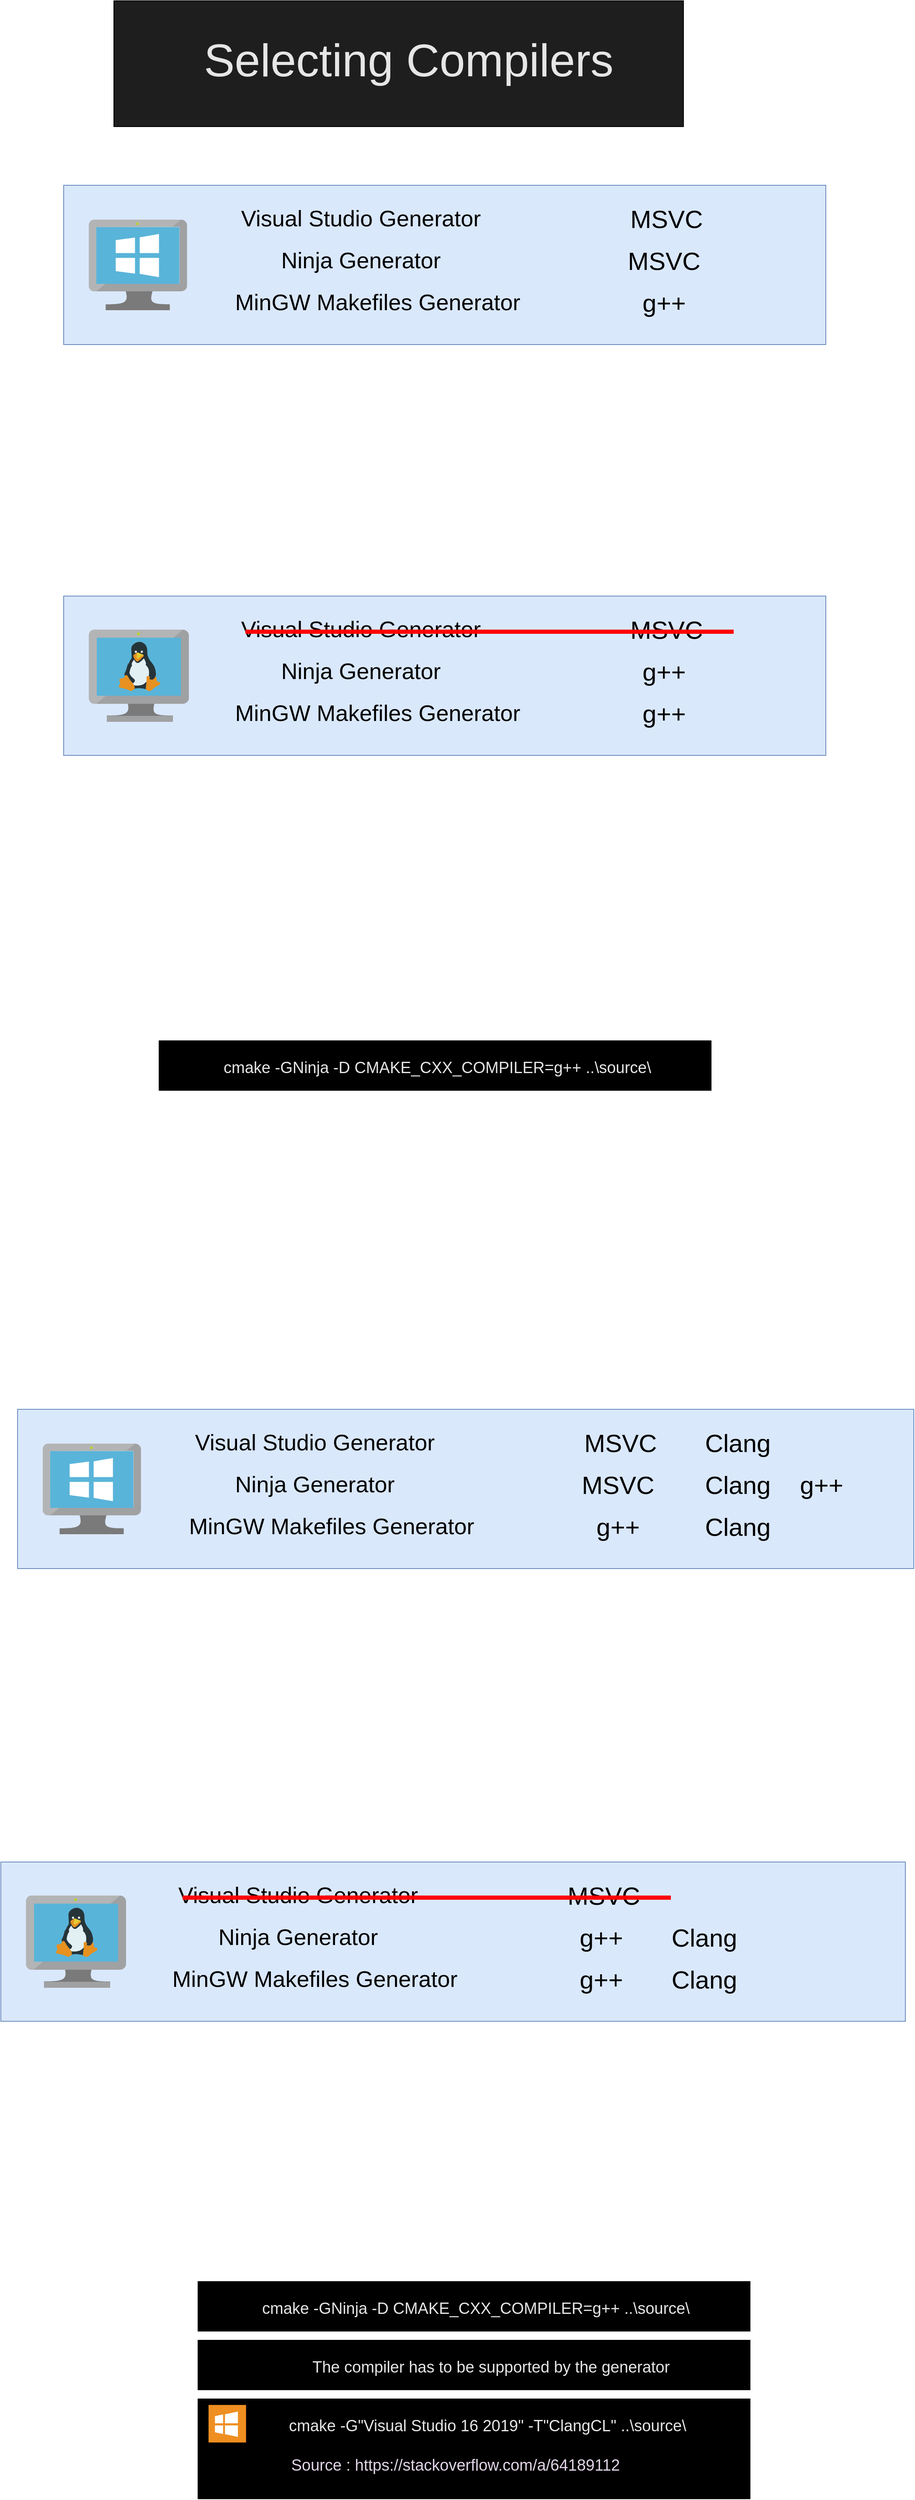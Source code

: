 <mxfile version="14.5.10" type="github">
  <diagram id="CwN7_leokWLL11fwspEB" name="Page-1">
    <mxGraphModel dx="1490" dy="649" grid="1" gridSize="10" guides="1" tooltips="1" connect="1" arrows="1" fold="1" page="1" pageScale="1" pageWidth="2339" pageHeight="3300" math="0" shadow="0">
      <root>
        <mxCell id="0" />
        <mxCell id="1" parent="0" />
        <mxCell id="iTRGpXOJHizcaq0hTOti-3" value="" style="rounded=0;whiteSpace=wrap;html=1;fillColor=#1E1E1E;" vertex="1" parent="1">
          <mxGeometry x="750" y="60" width="680" height="150" as="geometry" />
        </mxCell>
        <mxCell id="1SlARpj1RELaJa2obe_a-49" value="" style="rounded=0;whiteSpace=wrap;html=1;fillColor=#000000;strokeColor=none;" parent="1" vertex="1">
          <mxGeometry x="850" y="2920" width="660" height="120" as="geometry" />
        </mxCell>
        <mxCell id="1SlARpj1RELaJa2obe_a-45" value="" style="rounded=0;whiteSpace=wrap;html=1;fillColor=#000000;strokeColor=none;" parent="1" vertex="1">
          <mxGeometry x="850" y="2780" width="660" height="60" as="geometry" />
        </mxCell>
        <mxCell id="1SlARpj1RELaJa2obe_a-8" value="" style="rounded=0;whiteSpace=wrap;html=1;fillColor=#dae8fc;strokeColor=#6c8ebf;" parent="1" vertex="1">
          <mxGeometry x="690" y="280" width="910" height="190" as="geometry" />
        </mxCell>
        <mxCell id="1SlARpj1RELaJa2obe_a-1" value="&lt;font style=&quot;font-size: 27px&quot;&gt;Visual Studio Generator&lt;/font&gt;" style="text;html=1;strokeColor=none;fillColor=none;align=center;verticalAlign=middle;whiteSpace=wrap;rounded=0;" parent="1" vertex="1">
          <mxGeometry x="870" y="310" width="350" height="20" as="geometry" />
        </mxCell>
        <mxCell id="1SlARpj1RELaJa2obe_a-2" value="&lt;font style=&quot;font-size: 27px&quot;&gt;Ninja Generator&lt;/font&gt;" style="text;html=1;strokeColor=none;fillColor=none;align=center;verticalAlign=middle;whiteSpace=wrap;rounded=0;" parent="1" vertex="1">
          <mxGeometry x="870" y="360" width="350" height="20" as="geometry" />
        </mxCell>
        <mxCell id="1SlARpj1RELaJa2obe_a-3" value="&lt;font style=&quot;font-size: 27px&quot;&gt;MinGW Makefiles Generator&lt;/font&gt;" style="text;html=1;strokeColor=none;fillColor=none;align=center;verticalAlign=middle;whiteSpace=wrap;rounded=0;" parent="1" vertex="1">
          <mxGeometry x="890" y="410" width="350" height="20" as="geometry" />
        </mxCell>
        <mxCell id="1SlARpj1RELaJa2obe_a-4" value="&lt;font style=&quot;font-size: 30px&quot;&gt;MSVC&lt;/font&gt;" style="text;html=1;strokeColor=none;fillColor=none;align=center;verticalAlign=middle;whiteSpace=wrap;rounded=0;" parent="1" vertex="1">
          <mxGeometry x="1390" y="310" width="40" height="20" as="geometry" />
        </mxCell>
        <mxCell id="1SlARpj1RELaJa2obe_a-5" value="&lt;font style=&quot;font-size: 30px&quot;&gt;MSVC&lt;/font&gt;" style="text;html=1;strokeColor=none;fillColor=none;align=center;verticalAlign=middle;whiteSpace=wrap;rounded=0;" parent="1" vertex="1">
          <mxGeometry x="1387" y="360" width="40" height="20" as="geometry" />
        </mxCell>
        <mxCell id="1SlARpj1RELaJa2obe_a-6" value="&lt;font style=&quot;font-size: 30px&quot;&gt;g++&lt;/font&gt;" style="text;html=1;strokeColor=none;fillColor=none;align=center;verticalAlign=middle;whiteSpace=wrap;rounded=0;" parent="1" vertex="1">
          <mxGeometry x="1387" y="410" width="40" height="20" as="geometry" />
        </mxCell>
        <mxCell id="1SlARpj1RELaJa2obe_a-9" value="" style="aspect=fixed;html=1;points=[];align=center;image;fontSize=12;image=img/lib/mscae/VirtualMachineWindows.svg;" parent="1" vertex="1">
          <mxGeometry x="720" y="321" width="117.39" height="108" as="geometry" />
        </mxCell>
        <mxCell id="1SlARpj1RELaJa2obe_a-10" value="" style="rounded=0;whiteSpace=wrap;html=1;fillColor=#dae8fc;strokeColor=#6c8ebf;" parent="1" vertex="1">
          <mxGeometry x="690" y="770" width="910" height="190" as="geometry" />
        </mxCell>
        <mxCell id="1SlARpj1RELaJa2obe_a-11" value="&lt;font style=&quot;font-size: 27px&quot;&gt;Visual Studio Generator&lt;/font&gt;" style="text;html=1;strokeColor=none;fillColor=none;align=center;verticalAlign=middle;whiteSpace=wrap;rounded=0;" parent="1" vertex="1">
          <mxGeometry x="870" y="800" width="350" height="20" as="geometry" />
        </mxCell>
        <mxCell id="1SlARpj1RELaJa2obe_a-12" value="&lt;font style=&quot;font-size: 27px&quot;&gt;Ninja Generator&lt;/font&gt;" style="text;html=1;strokeColor=none;fillColor=none;align=center;verticalAlign=middle;whiteSpace=wrap;rounded=0;" parent="1" vertex="1">
          <mxGeometry x="870" y="850" width="350" height="20" as="geometry" />
        </mxCell>
        <mxCell id="1SlARpj1RELaJa2obe_a-13" value="&lt;font style=&quot;font-size: 27px&quot;&gt;MinGW Makefiles Generator&lt;/font&gt;" style="text;html=1;strokeColor=none;fillColor=none;align=center;verticalAlign=middle;whiteSpace=wrap;rounded=0;" parent="1" vertex="1">
          <mxGeometry x="890" y="900" width="350" height="20" as="geometry" />
        </mxCell>
        <mxCell id="1SlARpj1RELaJa2obe_a-14" value="&lt;font style=&quot;font-size: 30px&quot;&gt;MSVC&lt;/font&gt;" style="text;html=1;strokeColor=none;fillColor=none;align=center;verticalAlign=middle;whiteSpace=wrap;rounded=0;" parent="1" vertex="1">
          <mxGeometry x="1390" y="800" width="40" height="20" as="geometry" />
        </mxCell>
        <mxCell id="1SlARpj1RELaJa2obe_a-15" value="&lt;font style=&quot;font-size: 30px&quot;&gt;g++&lt;/font&gt;" style="text;html=1;strokeColor=none;fillColor=none;align=center;verticalAlign=middle;whiteSpace=wrap;rounded=0;" parent="1" vertex="1">
          <mxGeometry x="1387" y="850" width="40" height="20" as="geometry" />
        </mxCell>
        <mxCell id="1SlARpj1RELaJa2obe_a-16" value="&lt;font style=&quot;font-size: 30px&quot;&gt;g++&lt;/font&gt;" style="text;html=1;strokeColor=none;fillColor=none;align=center;verticalAlign=middle;whiteSpace=wrap;rounded=0;" parent="1" vertex="1">
          <mxGeometry x="1387" y="900" width="40" height="20" as="geometry" />
        </mxCell>
        <mxCell id="1SlARpj1RELaJa2obe_a-18" value="" style="aspect=fixed;html=1;points=[];align=center;image;fontSize=12;image=img/lib/mscae/VM_Linux.svg;" parent="1" vertex="1">
          <mxGeometry x="720" y="810" width="119.57" height="110" as="geometry" />
        </mxCell>
        <mxCell id="1SlARpj1RELaJa2obe_a-19" value="" style="rounded=0;whiteSpace=wrap;html=1;strokeColor=none;fillColor=#FF0000;" parent="1" vertex="1">
          <mxGeometry x="907" y="810" width="583" height="5" as="geometry" />
        </mxCell>
        <mxCell id="1SlARpj1RELaJa2obe_a-20" value="" style="rounded=0;whiteSpace=wrap;html=1;fillColor=#dae8fc;strokeColor=#6c8ebf;" parent="1" vertex="1">
          <mxGeometry x="635" y="1740" width="1070" height="190" as="geometry" />
        </mxCell>
        <mxCell id="1SlARpj1RELaJa2obe_a-21" value="&lt;font style=&quot;font-size: 27px&quot;&gt;Visual Studio Generator&lt;/font&gt;" style="text;html=1;strokeColor=none;fillColor=none;align=center;verticalAlign=middle;whiteSpace=wrap;rounded=0;" parent="1" vertex="1">
          <mxGeometry x="815" y="1770" width="350" height="20" as="geometry" />
        </mxCell>
        <mxCell id="1SlARpj1RELaJa2obe_a-22" value="&lt;font style=&quot;font-size: 27px&quot;&gt;Ninja Generator&lt;/font&gt;" style="text;html=1;strokeColor=none;fillColor=none;align=center;verticalAlign=middle;whiteSpace=wrap;rounded=0;" parent="1" vertex="1">
          <mxGeometry x="815" y="1820" width="350" height="20" as="geometry" />
        </mxCell>
        <mxCell id="1SlARpj1RELaJa2obe_a-23" value="&lt;font style=&quot;font-size: 27px&quot;&gt;MinGW Makefiles Generator&lt;/font&gt;" style="text;html=1;strokeColor=none;fillColor=none;align=center;verticalAlign=middle;whiteSpace=wrap;rounded=0;" parent="1" vertex="1">
          <mxGeometry x="835" y="1870" width="350" height="20" as="geometry" />
        </mxCell>
        <mxCell id="1SlARpj1RELaJa2obe_a-24" value="&lt;font style=&quot;font-size: 30px&quot;&gt;MSVC&lt;/font&gt;" style="text;html=1;strokeColor=none;fillColor=none;align=center;verticalAlign=middle;whiteSpace=wrap;rounded=0;" parent="1" vertex="1">
          <mxGeometry x="1335" y="1770" width="40" height="20" as="geometry" />
        </mxCell>
        <mxCell id="1SlARpj1RELaJa2obe_a-25" value="&lt;font style=&quot;font-size: 30px&quot;&gt;MSVC&lt;/font&gt;" style="text;html=1;strokeColor=none;fillColor=none;align=center;verticalAlign=middle;whiteSpace=wrap;rounded=0;" parent="1" vertex="1">
          <mxGeometry x="1332" y="1820" width="40" height="20" as="geometry" />
        </mxCell>
        <mxCell id="1SlARpj1RELaJa2obe_a-26" value="&lt;font style=&quot;font-size: 30px&quot;&gt;g++&lt;/font&gt;" style="text;html=1;strokeColor=none;fillColor=none;align=center;verticalAlign=middle;whiteSpace=wrap;rounded=0;" parent="1" vertex="1">
          <mxGeometry x="1332" y="1870" width="40" height="20" as="geometry" />
        </mxCell>
        <mxCell id="1SlARpj1RELaJa2obe_a-27" value="" style="aspect=fixed;html=1;points=[];align=center;image;fontSize=12;image=img/lib/mscae/VirtualMachineWindows.svg;" parent="1" vertex="1">
          <mxGeometry x="665" y="1781" width="117.39" height="108" as="geometry" />
        </mxCell>
        <mxCell id="1SlARpj1RELaJa2obe_a-28" value="&lt;font style=&quot;font-size: 30px&quot;&gt;Clang&lt;/font&gt;" style="text;html=1;strokeColor=none;fillColor=none;align=center;verticalAlign=middle;whiteSpace=wrap;rounded=0;" parent="1" vertex="1">
          <mxGeometry x="1475" y="1770" width="40" height="20" as="geometry" />
        </mxCell>
        <mxCell id="1SlARpj1RELaJa2obe_a-29" value="&lt;font style=&quot;font-size: 30px&quot;&gt;Clang&lt;/font&gt;" style="text;html=1;strokeColor=none;fillColor=none;align=center;verticalAlign=middle;whiteSpace=wrap;rounded=0;" parent="1" vertex="1">
          <mxGeometry x="1475" y="1820" width="40" height="20" as="geometry" />
        </mxCell>
        <mxCell id="1SlARpj1RELaJa2obe_a-30" value="&lt;font style=&quot;font-size: 30px&quot;&gt;g++&lt;/font&gt;" style="text;html=1;strokeColor=none;fillColor=none;align=center;verticalAlign=middle;whiteSpace=wrap;rounded=0;" parent="1" vertex="1">
          <mxGeometry x="1575" y="1820" width="40" height="20" as="geometry" />
        </mxCell>
        <mxCell id="1SlARpj1RELaJa2obe_a-31" value="&lt;font style=&quot;font-size: 30px&quot;&gt;Clang&lt;/font&gt;" style="text;html=1;strokeColor=none;fillColor=none;align=center;verticalAlign=middle;whiteSpace=wrap;rounded=0;" parent="1" vertex="1">
          <mxGeometry x="1475" y="1870" width="40" height="20" as="geometry" />
        </mxCell>
        <mxCell id="1SlARpj1RELaJa2obe_a-32" value="" style="rounded=0;whiteSpace=wrap;html=1;fillColor=#dae8fc;strokeColor=#6c8ebf;" parent="1" vertex="1">
          <mxGeometry x="615" y="2280" width="1080" height="190" as="geometry" />
        </mxCell>
        <mxCell id="1SlARpj1RELaJa2obe_a-33" value="&lt;font style=&quot;font-size: 27px&quot;&gt;Visual Studio Generator&lt;/font&gt;" style="text;html=1;strokeColor=none;fillColor=none;align=center;verticalAlign=middle;whiteSpace=wrap;rounded=0;" parent="1" vertex="1">
          <mxGeometry x="795" y="2310" width="350" height="20" as="geometry" />
        </mxCell>
        <mxCell id="1SlARpj1RELaJa2obe_a-34" value="&lt;font style=&quot;font-size: 27px&quot;&gt;Ninja Generator&lt;/font&gt;" style="text;html=1;strokeColor=none;fillColor=none;align=center;verticalAlign=middle;whiteSpace=wrap;rounded=0;" parent="1" vertex="1">
          <mxGeometry x="795" y="2360" width="350" height="20" as="geometry" />
        </mxCell>
        <mxCell id="1SlARpj1RELaJa2obe_a-35" value="&lt;font style=&quot;font-size: 27px&quot;&gt;MinGW Makefiles Generator&lt;/font&gt;" style="text;html=1;strokeColor=none;fillColor=none;align=center;verticalAlign=middle;whiteSpace=wrap;rounded=0;" parent="1" vertex="1">
          <mxGeometry x="815" y="2410" width="350" height="20" as="geometry" />
        </mxCell>
        <mxCell id="1SlARpj1RELaJa2obe_a-36" value="&lt;font style=&quot;font-size: 30px&quot;&gt;MSVC&lt;/font&gt;" style="text;html=1;strokeColor=none;fillColor=none;align=center;verticalAlign=middle;whiteSpace=wrap;rounded=0;" parent="1" vertex="1">
          <mxGeometry x="1315" y="2310" width="40" height="20" as="geometry" />
        </mxCell>
        <mxCell id="1SlARpj1RELaJa2obe_a-37" value="&lt;font style=&quot;font-size: 30px&quot;&gt;g++&lt;/font&gt;" style="text;html=1;strokeColor=none;fillColor=none;align=center;verticalAlign=middle;whiteSpace=wrap;rounded=0;" parent="1" vertex="1">
          <mxGeometry x="1312" y="2360" width="40" height="20" as="geometry" />
        </mxCell>
        <mxCell id="1SlARpj1RELaJa2obe_a-38" value="&lt;font style=&quot;font-size: 30px&quot;&gt;g++&lt;/font&gt;" style="text;html=1;strokeColor=none;fillColor=none;align=center;verticalAlign=middle;whiteSpace=wrap;rounded=0;" parent="1" vertex="1">
          <mxGeometry x="1312" y="2410" width="40" height="20" as="geometry" />
        </mxCell>
        <mxCell id="1SlARpj1RELaJa2obe_a-39" value="" style="aspect=fixed;html=1;points=[];align=center;image;fontSize=12;image=img/lib/mscae/VM_Linux.svg;" parent="1" vertex="1">
          <mxGeometry x="645" y="2320" width="119.57" height="110" as="geometry" />
        </mxCell>
        <mxCell id="1SlARpj1RELaJa2obe_a-40" value="" style="rounded=0;whiteSpace=wrap;html=1;strokeColor=none;fillColor=#FF0000;" parent="1" vertex="1">
          <mxGeometry x="832" y="2320" width="583" height="5" as="geometry" />
        </mxCell>
        <mxCell id="1SlARpj1RELaJa2obe_a-41" value="&lt;font style=&quot;font-size: 30px&quot;&gt;Clang&lt;/font&gt;" style="text;html=1;strokeColor=none;fillColor=none;align=center;verticalAlign=middle;whiteSpace=wrap;rounded=0;" parent="1" vertex="1">
          <mxGeometry x="1435" y="2360" width="40" height="20" as="geometry" />
        </mxCell>
        <mxCell id="1SlARpj1RELaJa2obe_a-42" value="&lt;font style=&quot;font-size: 30px&quot;&gt;Clang&lt;/font&gt;" style="text;html=1;strokeColor=none;fillColor=none;align=center;verticalAlign=middle;whiteSpace=wrap;rounded=0;" parent="1" vertex="1">
          <mxGeometry x="1435" y="2410" width="40" height="20" as="geometry" />
        </mxCell>
        <mxCell id="1SlARpj1RELaJa2obe_a-44" value="&lt;font style=&quot;font-size: 19px&quot; color=&quot;#E6E6E6&quot;&gt;cmake -GNinja -D CMAKE_CXX_COMPILER=g++ ..\source\&lt;/font&gt;" style="text;whiteSpace=wrap;html=1;" parent="1" vertex="1">
          <mxGeometry x="925" y="2795" width="530" height="30" as="geometry" />
        </mxCell>
        <mxCell id="1SlARpj1RELaJa2obe_a-46" value="" style="rounded=0;whiteSpace=wrap;html=1;fillColor=#000000;strokeColor=none;" parent="1" vertex="1">
          <mxGeometry x="850" y="2850" width="660" height="60" as="geometry" />
        </mxCell>
        <mxCell id="1SlARpj1RELaJa2obe_a-47" value="&lt;font style=&quot;font-size: 19px&quot; color=&quot;#E6E6E6&quot;&gt;The compiler has to be supported by the generator&lt;br&gt;&lt;/font&gt;" style="text;whiteSpace=wrap;html=1;" parent="1" vertex="1">
          <mxGeometry x="985" y="2865" width="530" height="30" as="geometry" />
        </mxCell>
        <mxCell id="1SlARpj1RELaJa2obe_a-48" value="&lt;font style=&quot;font-size: 19px&quot; color=&quot;#E6E6E6&quot;&gt;cmake -G&quot;Visual Studio 16 2019&quot; -T&quot;ClangCL&quot; ..\source\&lt;/font&gt;" style="text;whiteSpace=wrap;html=1;" parent="1" vertex="1">
          <mxGeometry x="956.5" y="2935" width="550" height="30" as="geometry" />
        </mxCell>
        <mxCell id="1SlARpj1RELaJa2obe_a-51" value="" style="shadow=0;dashed=0;html=1;strokeColor=none;fillColor=#EF8F21;labelPosition=center;verticalLabelPosition=bottom;verticalAlign=top;align=center;outlineConnect=0;shape=mxgraph.veeam.ms_windows;" parent="1" vertex="1">
          <mxGeometry x="863" y="2927.6" width="44.8" height="44.8" as="geometry" />
        </mxCell>
        <mxCell id="1SlARpj1RELaJa2obe_a-52" value="&lt;font style=&quot;font-size: 19px&quot; color=&quot;#E1D5E7&quot;&gt;Source : https://stackoverflow.com/a/64189112 &lt;/font&gt;" style="text;html=1;strokeColor=none;fillColor=none;align=center;verticalAlign=middle;whiteSpace=wrap;rounded=0;" parent="1" vertex="1">
          <mxGeometry x="903" y="2990" width="510" height="20" as="geometry" />
        </mxCell>
        <mxCell id="eZnhnG3Om0Y6B2NP2IuG-1" value="" style="rounded=0;whiteSpace=wrap;html=1;fillColor=#000000;strokeColor=none;" parent="1" vertex="1">
          <mxGeometry x="803.5" y="1300" width="660" height="60" as="geometry" />
        </mxCell>
        <mxCell id="eZnhnG3Om0Y6B2NP2IuG-2" value="&lt;font style=&quot;font-size: 19px&quot; color=&quot;#E6E6E6&quot;&gt;cmake -GNinja -D CMAKE_CXX_COMPILER=g++ ..\source\&lt;/font&gt;" style="text;whiteSpace=wrap;html=1;" parent="1" vertex="1">
          <mxGeometry x="878.5" y="1315" width="530" height="30" as="geometry" />
        </mxCell>
        <mxCell id="iTRGpXOJHizcaq0hTOti-2" value="&lt;font style=&quot;font-size: 55px&quot; color=&quot;#E6E6E6&quot;&gt;Selecting Compilers&lt;/font&gt;" style="text;html=1;strokeColor=none;fillColor=none;align=center;verticalAlign=middle;whiteSpace=wrap;rounded=0;" vertex="1" parent="1">
          <mxGeometry x="777" y="120" width="650" height="20" as="geometry" />
        </mxCell>
      </root>
    </mxGraphModel>
  </diagram>
</mxfile>
